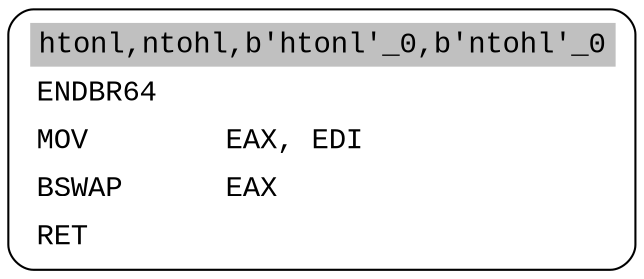 digraph asm_graph {
120 [
shape="Mrecord" fontname="Courier New"label =<<table border="0" cellborder="0" cellpadding="3"><tr><td align="center" colspan="2" bgcolor="grey">htonl,ntohl,b'htonl'_0,b'ntohl'_0</td></tr><tr><td align="left">ENDBR64    </td></tr><tr><td align="left">MOV        EAX, EDI</td></tr><tr><td align="left">BSWAP      EAX</td></tr><tr><td align="left">RET        </td></tr></table>> ];
}
